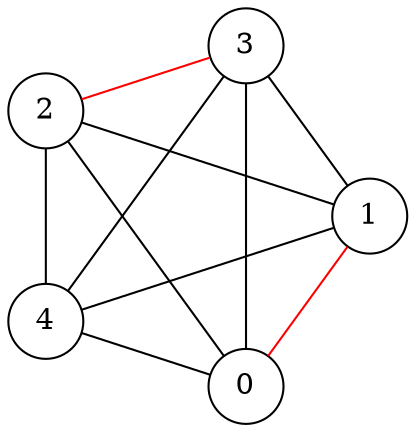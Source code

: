 graph "k5_1" {
	layout=circo
	node [ shape=circle ]

	0 -- 1 [color=red]
	0 -- 2
	0 -- 3
	0 -- 4

	1 -- 2
	1 -- 3
	1 -- 4

	2 -- 3 [color=red]
	2 -- 4

	3 -- 4
}
